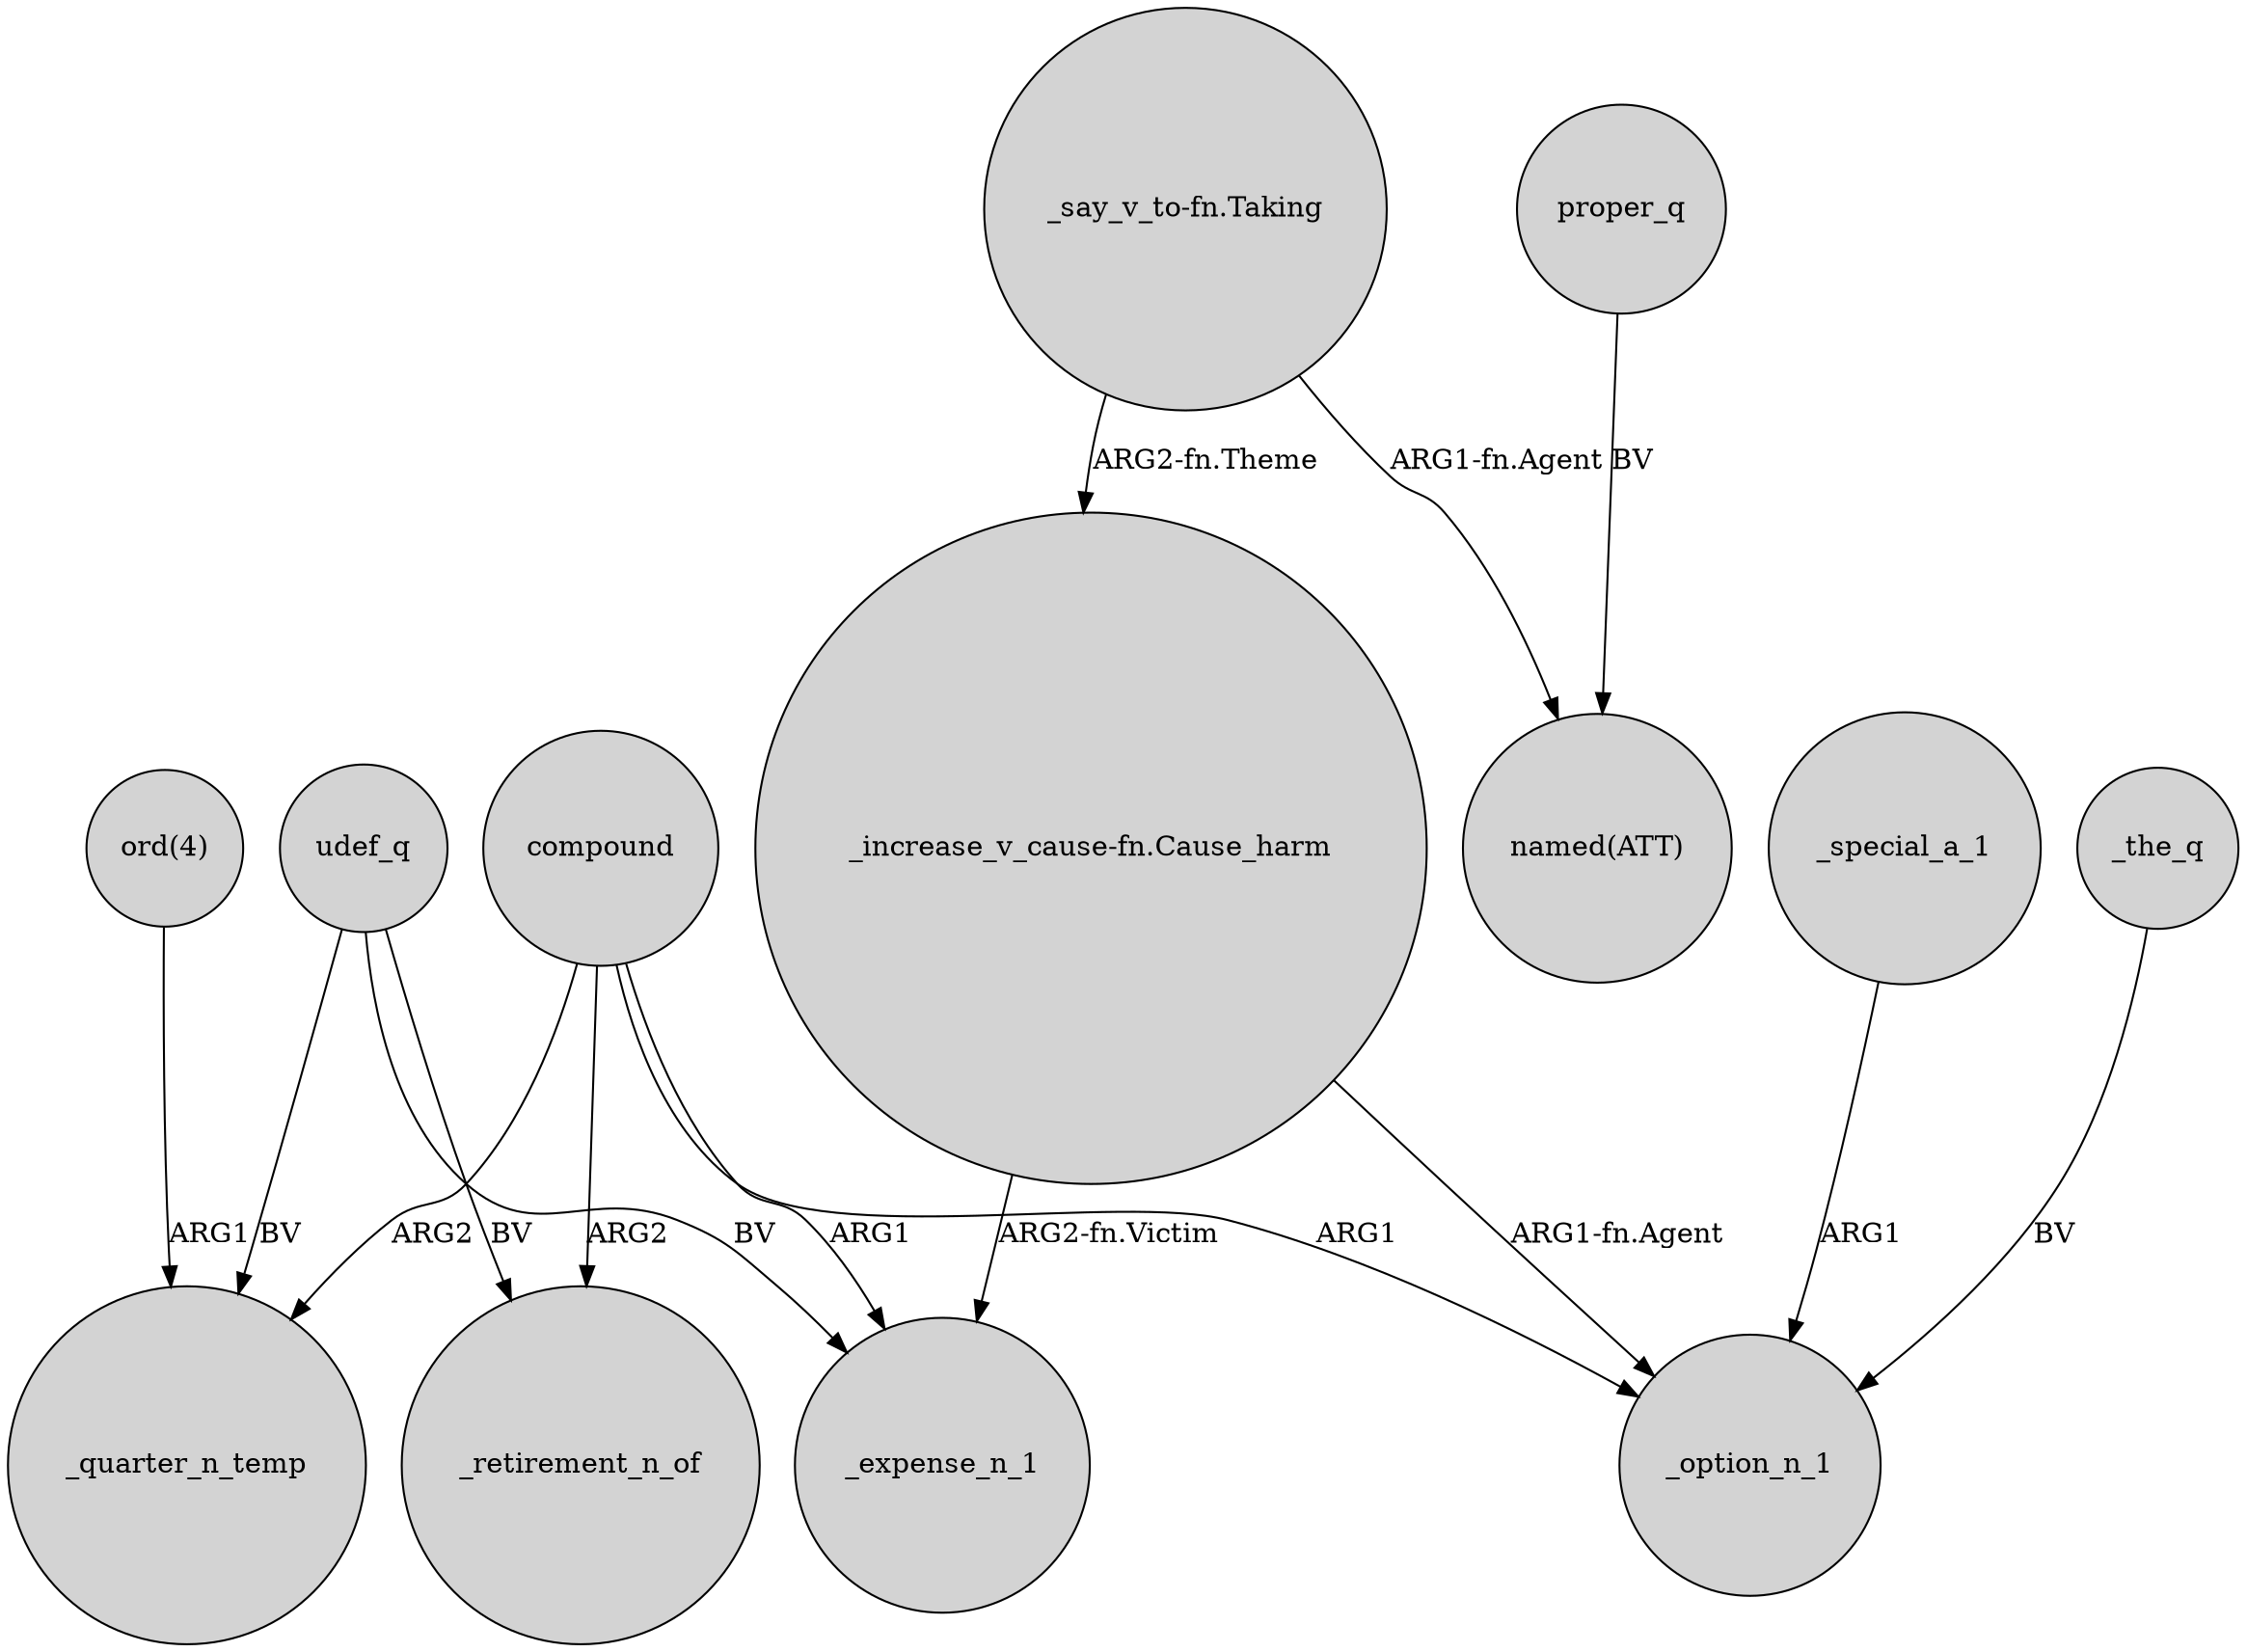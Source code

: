 digraph {
	node [shape=circle style=filled]
	compound -> _quarter_n_temp [label=ARG2]
	proper_q -> "named(ATT)" [label=BV]
	"_say_v_to-fn.Taking" -> "_increase_v_cause-fn.Cause_harm" [label="ARG2-fn.Theme"]
	"_increase_v_cause-fn.Cause_harm" -> _option_n_1 [label="ARG1-fn.Agent"]
	compound -> _expense_n_1 [label=ARG1]
	_special_a_1 -> _option_n_1 [label=ARG1]
	"_increase_v_cause-fn.Cause_harm" -> _expense_n_1 [label="ARG2-fn.Victim"]
	compound -> _option_n_1 [label=ARG1]
	udef_q -> _retirement_n_of [label=BV]
	compound -> _retirement_n_of [label=ARG2]
	"ord(4)" -> _quarter_n_temp [label=ARG1]
	udef_q -> _expense_n_1 [label=BV]
	"_say_v_to-fn.Taking" -> "named(ATT)" [label="ARG1-fn.Agent"]
	udef_q -> _quarter_n_temp [label=BV]
	_the_q -> _option_n_1 [label=BV]
}
